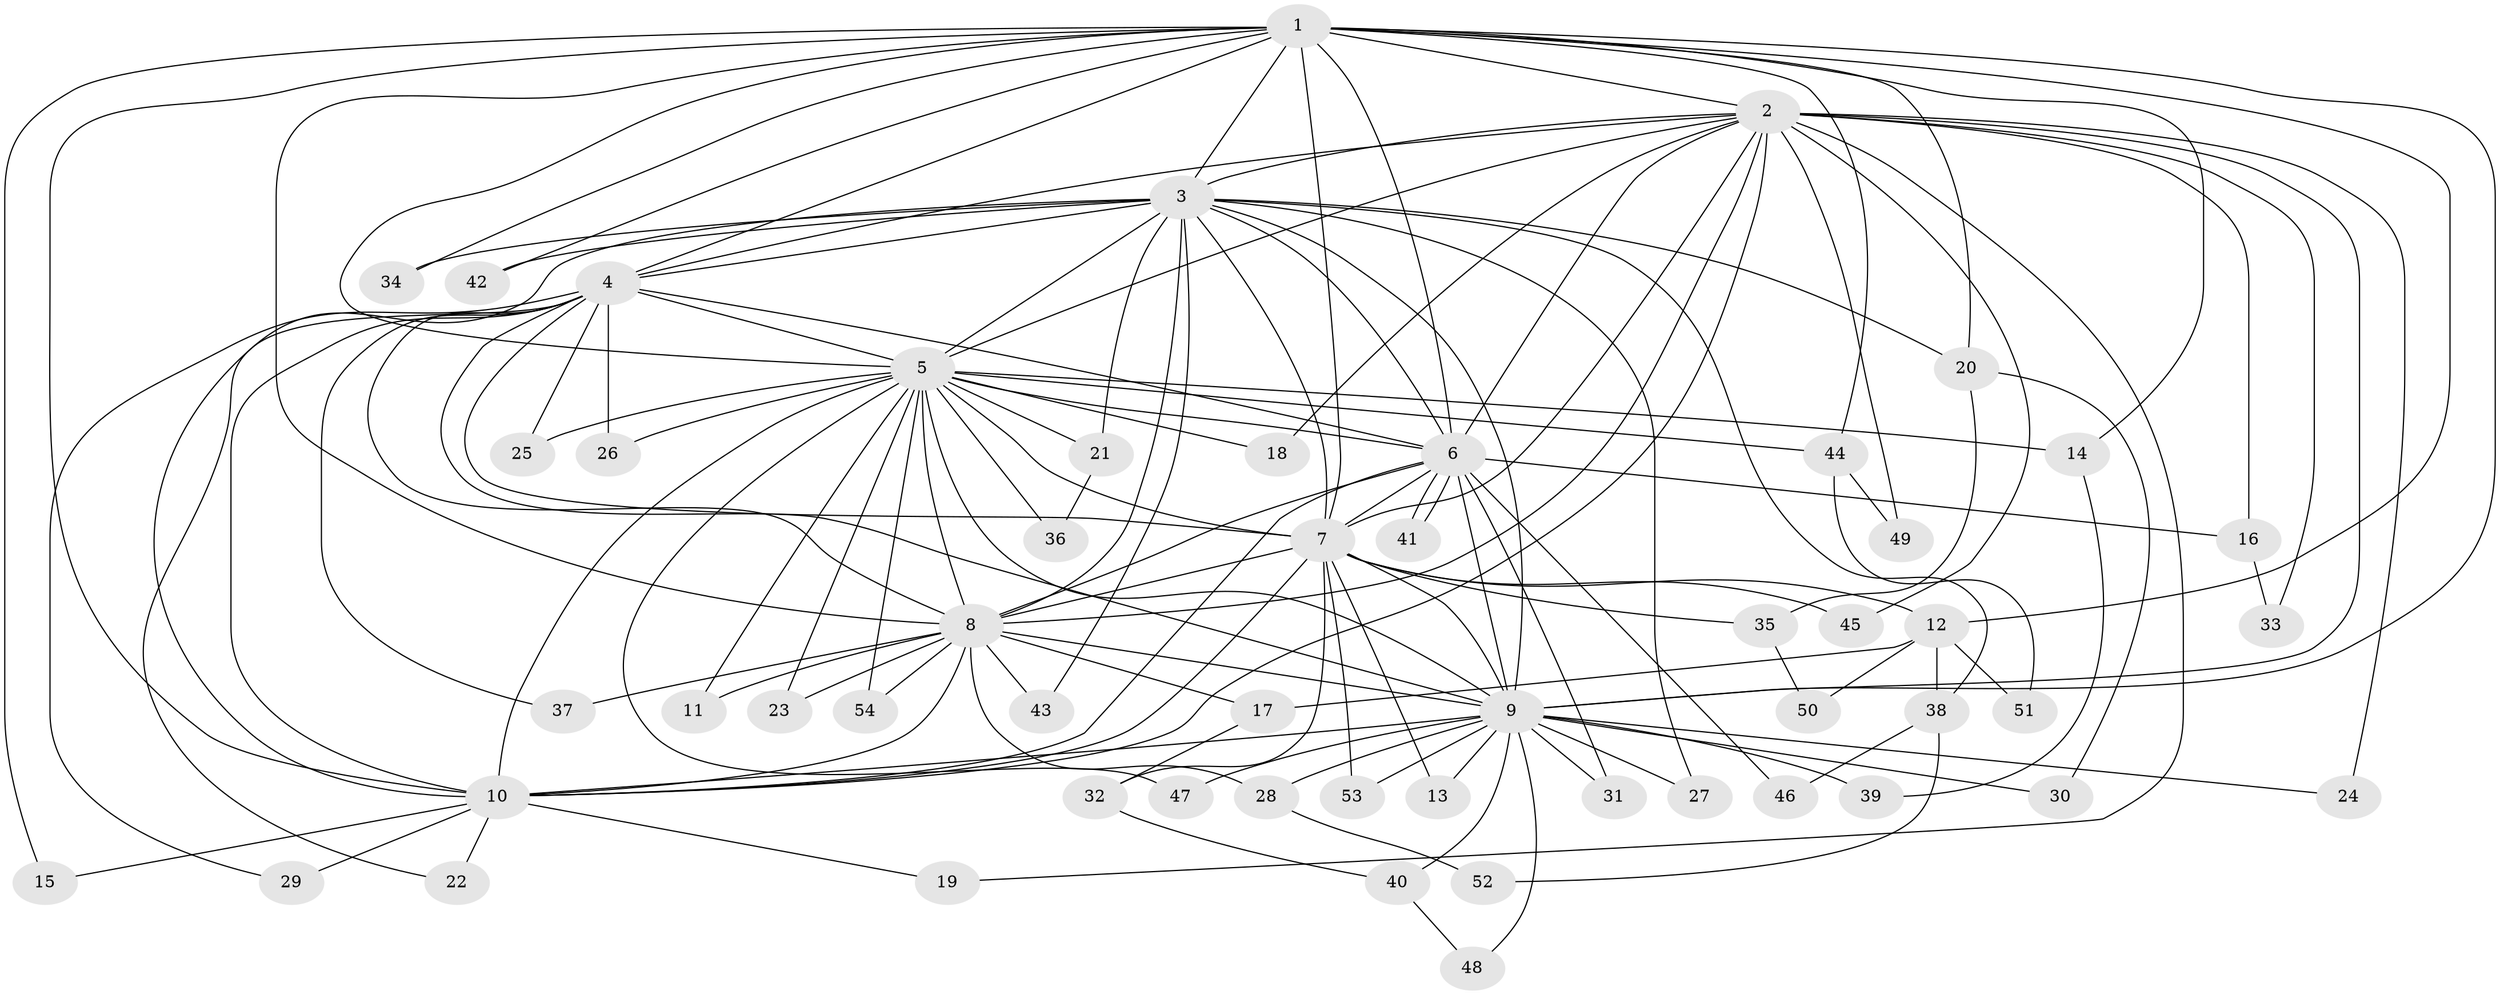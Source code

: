 // coarse degree distribution, {10: 0.05555555555555555, 7: 0.1111111111111111, 13: 0.1111111111111111, 8: 0.16666666666666666, 4: 0.1111111111111111, 6: 0.1111111111111111, 2: 0.1111111111111111, 5: 0.1111111111111111, 3: 0.1111111111111111}
// Generated by graph-tools (version 1.1) at 2025/49/03/04/25 22:49:22]
// undirected, 54 vertices, 133 edges
graph export_dot {
  node [color=gray90,style=filled];
  1;
  2;
  3;
  4;
  5;
  6;
  7;
  8;
  9;
  10;
  11;
  12;
  13;
  14;
  15;
  16;
  17;
  18;
  19;
  20;
  21;
  22;
  23;
  24;
  25;
  26;
  27;
  28;
  29;
  30;
  31;
  32;
  33;
  34;
  35;
  36;
  37;
  38;
  39;
  40;
  41;
  42;
  43;
  44;
  45;
  46;
  47;
  48;
  49;
  50;
  51;
  52;
  53;
  54;
  1 -- 2;
  1 -- 3;
  1 -- 4;
  1 -- 5;
  1 -- 6;
  1 -- 7;
  1 -- 8;
  1 -- 9;
  1 -- 10;
  1 -- 12;
  1 -- 14;
  1 -- 15;
  1 -- 20;
  1 -- 34;
  1 -- 42;
  1 -- 44;
  2 -- 3;
  2 -- 4;
  2 -- 5;
  2 -- 6;
  2 -- 7;
  2 -- 8;
  2 -- 9;
  2 -- 10;
  2 -- 16;
  2 -- 18;
  2 -- 19;
  2 -- 24;
  2 -- 33;
  2 -- 45;
  2 -- 49;
  3 -- 4;
  3 -- 5;
  3 -- 6;
  3 -- 7;
  3 -- 8;
  3 -- 9;
  3 -- 10;
  3 -- 20;
  3 -- 21;
  3 -- 27;
  3 -- 34;
  3 -- 38;
  3 -- 42;
  3 -- 43;
  4 -- 5;
  4 -- 6;
  4 -- 7;
  4 -- 8;
  4 -- 9;
  4 -- 10;
  4 -- 22;
  4 -- 25;
  4 -- 26;
  4 -- 29;
  4 -- 37;
  5 -- 6;
  5 -- 7;
  5 -- 8;
  5 -- 9;
  5 -- 10;
  5 -- 11;
  5 -- 14;
  5 -- 18;
  5 -- 21;
  5 -- 23;
  5 -- 25;
  5 -- 26;
  5 -- 36;
  5 -- 44;
  5 -- 47;
  5 -- 54;
  6 -- 7;
  6 -- 8;
  6 -- 9;
  6 -- 10;
  6 -- 16;
  6 -- 31;
  6 -- 41;
  6 -- 41;
  6 -- 46;
  7 -- 8;
  7 -- 9;
  7 -- 10;
  7 -- 12;
  7 -- 13;
  7 -- 32;
  7 -- 35;
  7 -- 45;
  7 -- 53;
  8 -- 9;
  8 -- 10;
  8 -- 11;
  8 -- 17;
  8 -- 23;
  8 -- 28;
  8 -- 37;
  8 -- 43;
  8 -- 54;
  9 -- 10;
  9 -- 13;
  9 -- 24;
  9 -- 27;
  9 -- 28;
  9 -- 30;
  9 -- 31;
  9 -- 39;
  9 -- 40;
  9 -- 47;
  9 -- 48;
  9 -- 53;
  10 -- 15;
  10 -- 19;
  10 -- 22;
  10 -- 29;
  12 -- 17;
  12 -- 38;
  12 -- 50;
  12 -- 51;
  14 -- 39;
  16 -- 33;
  17 -- 32;
  20 -- 30;
  20 -- 35;
  21 -- 36;
  28 -- 52;
  32 -- 40;
  35 -- 50;
  38 -- 46;
  38 -- 52;
  40 -- 48;
  44 -- 49;
  44 -- 51;
}
